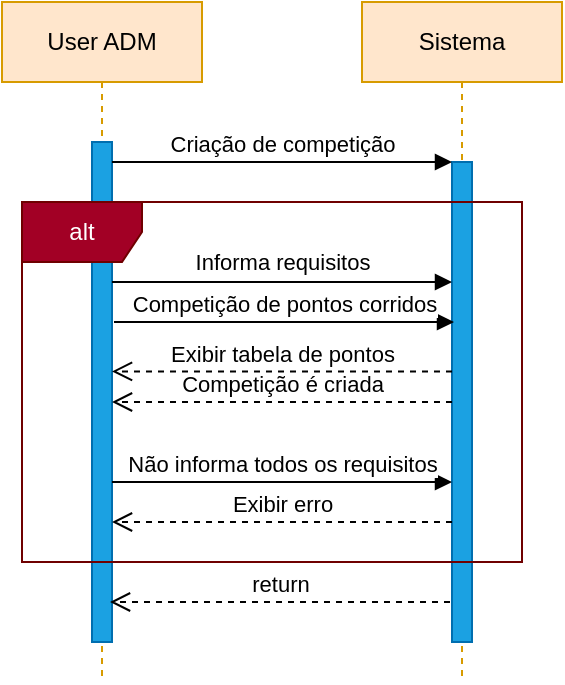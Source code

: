<mxfile version="21.7.5" type="device">
  <diagram name="Page-1" id="2YBvvXClWsGukQMizWep">
    <mxGraphModel dx="819" dy="426" grid="1" gridSize="10" guides="1" tooltips="1" connect="1" arrows="1" fold="1" page="1" pageScale="1" pageWidth="850" pageHeight="1100" math="0" shadow="0">
      <root>
        <mxCell id="0" />
        <mxCell id="1" parent="0" />
        <mxCell id="aM9ryv3xv72pqoxQDRHE-1" value="User ADM" style="shape=umlLifeline;perimeter=lifelinePerimeter;whiteSpace=wrap;html=1;container=0;dropTarget=0;collapsible=0;recursiveResize=0;outlineConnect=0;portConstraint=eastwest;newEdgeStyle={&quot;edgeStyle&quot;:&quot;elbowEdgeStyle&quot;,&quot;elbow&quot;:&quot;vertical&quot;,&quot;curved&quot;:0,&quot;rounded&quot;:0};fillColor=#ffe6cc;strokeColor=#d79b00;" parent="1" vertex="1">
          <mxGeometry x="40" y="40" width="100" height="340" as="geometry" />
        </mxCell>
        <mxCell id="aM9ryv3xv72pqoxQDRHE-2" value="" style="html=1;points=[];perimeter=orthogonalPerimeter;outlineConnect=0;targetShapes=umlLifeline;portConstraint=eastwest;newEdgeStyle={&quot;edgeStyle&quot;:&quot;elbowEdgeStyle&quot;,&quot;elbow&quot;:&quot;vertical&quot;,&quot;curved&quot;:0,&quot;rounded&quot;:0};fillColor=#1ba1e2;strokeColor=#006EAF;fontColor=#ffffff;" parent="aM9ryv3xv72pqoxQDRHE-1" vertex="1">
          <mxGeometry x="45" y="70" width="10" height="250" as="geometry" />
        </mxCell>
        <mxCell id="aM9ryv3xv72pqoxQDRHE-5" value="Sistema" style="shape=umlLifeline;perimeter=lifelinePerimeter;whiteSpace=wrap;html=1;container=0;dropTarget=0;collapsible=0;recursiveResize=0;outlineConnect=0;portConstraint=eastwest;newEdgeStyle={&quot;edgeStyle&quot;:&quot;elbowEdgeStyle&quot;,&quot;elbow&quot;:&quot;vertical&quot;,&quot;curved&quot;:0,&quot;rounded&quot;:0};fillColor=#ffe6cc;strokeColor=#d79b00;" parent="1" vertex="1">
          <mxGeometry x="220" y="40" width="100" height="340" as="geometry" />
        </mxCell>
        <mxCell id="aM9ryv3xv72pqoxQDRHE-6" value="" style="html=1;points=[];perimeter=orthogonalPerimeter;outlineConnect=0;targetShapes=umlLifeline;portConstraint=eastwest;newEdgeStyle={&quot;edgeStyle&quot;:&quot;elbowEdgeStyle&quot;,&quot;elbow&quot;:&quot;vertical&quot;,&quot;curved&quot;:0,&quot;rounded&quot;:0};fillColor=#1ba1e2;fontColor=#ffffff;strokeColor=#006EAF;" parent="aM9ryv3xv72pqoxQDRHE-5" vertex="1">
          <mxGeometry x="45" y="80" width="10" height="240" as="geometry" />
        </mxCell>
        <mxCell id="aM9ryv3xv72pqoxQDRHE-7" value="Criação de competição" style="html=1;verticalAlign=bottom;endArrow=block;edgeStyle=elbowEdgeStyle;elbow=vertical;curved=0;rounded=0;" parent="1" source="aM9ryv3xv72pqoxQDRHE-2" target="aM9ryv3xv72pqoxQDRHE-6" edge="1">
          <mxGeometry relative="1" as="geometry">
            <mxPoint x="195" y="130" as="sourcePoint" />
            <Array as="points">
              <mxPoint x="180" y="120" />
            </Array>
          </mxGeometry>
        </mxCell>
        <mxCell id="aM9ryv3xv72pqoxQDRHE-8" value="return" style="html=1;verticalAlign=bottom;endArrow=open;dashed=1;endSize=8;edgeStyle=elbowEdgeStyle;elbow=vertical;curved=0;rounded=0;" parent="1" edge="1">
          <mxGeometry relative="1" as="geometry">
            <mxPoint x="94" y="340" as="targetPoint" />
            <Array as="points">
              <mxPoint x="189" y="340" />
            </Array>
            <mxPoint x="264" y="340" as="sourcePoint" />
          </mxGeometry>
        </mxCell>
        <mxCell id="mUQ4_2Tz8zEWtGLInUtG-1" value="Informa requisitos" style="html=1;verticalAlign=bottom;endArrow=block;edgeStyle=elbowEdgeStyle;elbow=vertical;curved=0;rounded=0;" edge="1" parent="1">
          <mxGeometry y="1" relative="1" as="geometry">
            <mxPoint x="95" y="179.997" as="sourcePoint" />
            <Array as="points" />
            <mxPoint x="265" y="179.997" as="targetPoint" />
            <mxPoint as="offset" />
          </mxGeometry>
        </mxCell>
        <mxCell id="mUQ4_2Tz8zEWtGLInUtG-2" value="alt" style="shape=umlFrame;whiteSpace=wrap;html=1;pointerEvents=0;fillColor=#a20025;strokeColor=#6F0000;fontColor=#ffffff;" vertex="1" parent="1">
          <mxGeometry x="50" y="140" width="250" height="180" as="geometry" />
        </mxCell>
        <mxCell id="mUQ4_2Tz8zEWtGLInUtG-3" value="Não informa todos os requisitos" style="html=1;verticalAlign=bottom;endArrow=block;edgeStyle=elbowEdgeStyle;elbow=vertical;curved=0;rounded=0;" edge="1" parent="1">
          <mxGeometry relative="1" as="geometry">
            <mxPoint x="95" y="279.997" as="sourcePoint" />
            <Array as="points" />
            <mxPoint x="265" y="279.997" as="targetPoint" />
          </mxGeometry>
        </mxCell>
        <mxCell id="mUQ4_2Tz8zEWtGLInUtG-7" value="Competição de pontos corridos" style="html=1;verticalAlign=bottom;endArrow=block;edgeStyle=elbowEdgeStyle;elbow=vertical;curved=0;rounded=0;" edge="1" parent="1">
          <mxGeometry relative="1" as="geometry">
            <mxPoint x="96" y="199.997" as="sourcePoint" />
            <Array as="points" />
            <mxPoint x="266" y="199.997" as="targetPoint" />
          </mxGeometry>
        </mxCell>
        <mxCell id="mUQ4_2Tz8zEWtGLInUtG-8" value="Exibir erro" style="html=1;verticalAlign=bottom;endArrow=open;dashed=1;endSize=8;edgeStyle=elbowEdgeStyle;elbow=vertical;curved=0;rounded=0;" edge="1" parent="1">
          <mxGeometry relative="1" as="geometry">
            <mxPoint x="95" y="300" as="targetPoint" />
            <Array as="points">
              <mxPoint x="190" y="300" />
            </Array>
            <mxPoint x="265" y="300" as="sourcePoint" />
          </mxGeometry>
        </mxCell>
        <mxCell id="mUQ4_2Tz8zEWtGLInUtG-9" value="Competição é criada" style="html=1;verticalAlign=bottom;endArrow=open;dashed=1;endSize=8;edgeStyle=elbowEdgeStyle;elbow=vertical;curved=0;rounded=0;" edge="1" parent="1">
          <mxGeometry relative="1" as="geometry">
            <mxPoint x="95" y="240" as="targetPoint" />
            <Array as="points">
              <mxPoint x="190" y="240" />
            </Array>
            <mxPoint x="265" y="240" as="sourcePoint" />
          </mxGeometry>
        </mxCell>
        <mxCell id="mUQ4_2Tz8zEWtGLInUtG-11" value="Exibir tabela de pontos" style="html=1;verticalAlign=bottom;endArrow=open;dashed=1;endSize=8;edgeStyle=elbowEdgeStyle;elbow=vertical;curved=0;rounded=0;" edge="1" parent="1">
          <mxGeometry relative="1" as="geometry">
            <mxPoint x="95" y="224.71" as="targetPoint" />
            <Array as="points">
              <mxPoint x="190" y="224.71" />
            </Array>
            <mxPoint x="265" y="224.71" as="sourcePoint" />
          </mxGeometry>
        </mxCell>
      </root>
    </mxGraphModel>
  </diagram>
</mxfile>
